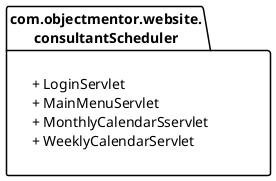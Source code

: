 @startuml Figure_8.2

folder "com.objectmentor.website.\nconsultantScheduler" {
    label "+ LoginServlet \
         \n+ MainMenuServlet \
         \n+ MonthlyCalendarSservlet \
         \n+ WeeklyCalendarServlet"
}

@enduml